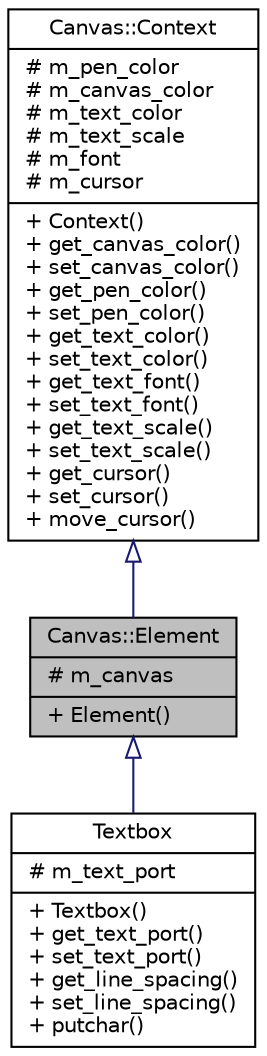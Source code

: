 digraph "Canvas::Element"
{
  edge [fontname="Helvetica",fontsize="10",labelfontname="Helvetica",labelfontsize="10"];
  node [fontname="Helvetica",fontsize="10",shape=record];
  Node1 [label="{Canvas::Element\n|# m_canvas\l|+ Element()\l}",height=0.2,width=0.4,color="black", fillcolor="grey75", style="filled", fontcolor="black"];
  Node2 -> Node1 [dir="back",color="midnightblue",fontsize="10",style="solid",arrowtail="onormal",fontname="Helvetica"];
  Node2 [label="{Canvas::Context\n|# m_pen_color\l# m_canvas_color\l# m_text_color\l# m_text_scale\l# m_font\l# m_cursor\l|+ Context()\l+ get_canvas_color()\l+ set_canvas_color()\l+ get_pen_color()\l+ set_pen_color()\l+ get_text_color()\l+ set_text_color()\l+ get_text_font()\l+ set_text_font()\l+ get_text_scale()\l+ set_text_scale()\l+ get_cursor()\l+ set_cursor()\l+ move_cursor()\l}",height=0.2,width=0.4,color="black", fillcolor="white", style="filled",URL="$de/d13/classCanvas_1_1Context.html"];
  Node1 -> Node3 [dir="back",color="midnightblue",fontsize="10",style="solid",arrowtail="onormal",fontname="Helvetica"];
  Node3 [label="{Textbox\n|# m_text_port\l|+ Textbox()\l+ get_text_port()\l+ set_text_port()\l+ get_line_spacing()\l+ set_line_spacing()\l+ putchar()\l}",height=0.2,width=0.4,color="black", fillcolor="white", style="filled",URL="$de/d87/classTextbox.html"];
}
